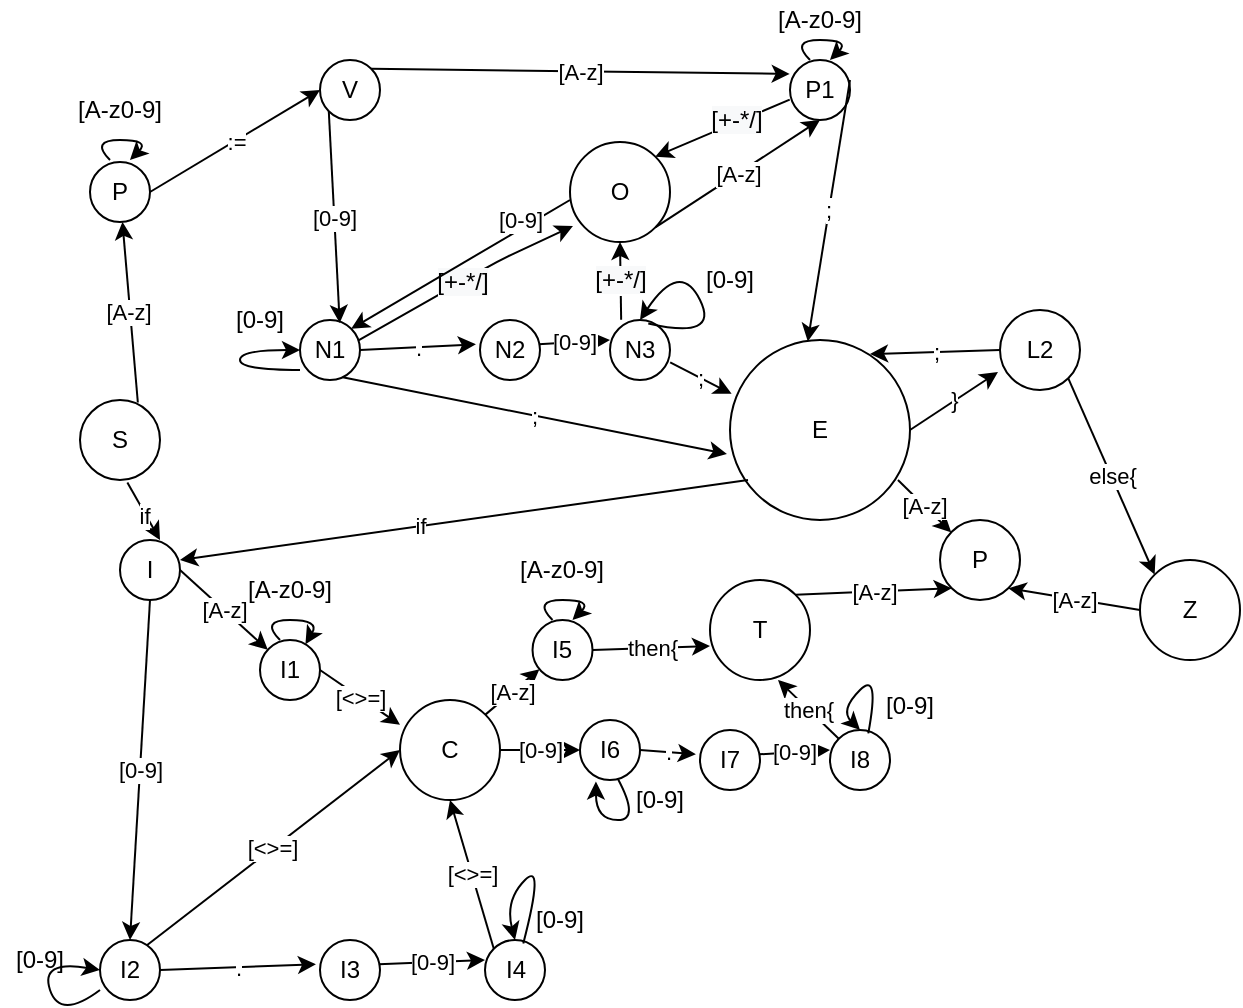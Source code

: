 <mxfile version="14.1.1" type="github">
  <diagram name="Page-1" id="42789a77-a242-8287-6e28-9cd8cfd52e62">
    <mxGraphModel dx="384" dy="358" grid="1" gridSize="10" guides="1" tooltips="1" connect="1" arrows="1" fold="1" page="1" pageScale="1" pageWidth="1100" pageHeight="850" background="#ffffff" math="0" shadow="0">
      <root>
        <mxCell id="0" />
        <mxCell id="1" parent="0" />
        <mxCell id="IyQLddVZmNQbLy9rUTHX-1" value="P" style="ellipse;whiteSpace=wrap;html=1;aspect=fixed;" vertex="1" parent="1">
          <mxGeometry x="205" y="91" width="30" height="30" as="geometry" />
        </mxCell>
        <mxCell id="IyQLddVZmNQbLy9rUTHX-2" value="S" style="ellipse;whiteSpace=wrap;html=1;aspect=fixed;" vertex="1" parent="1">
          <mxGeometry x="200" y="210" width="40" height="40" as="geometry" />
        </mxCell>
        <mxCell id="IyQLddVZmNQbLy9rUTHX-5" value="I" style="ellipse;whiteSpace=wrap;html=1;aspect=fixed;" vertex="1" parent="1">
          <mxGeometry x="220" y="280" width="30" height="30" as="geometry" />
        </mxCell>
        <mxCell id="IyQLddVZmNQbLy9rUTHX-6" value="" style="endArrow=classic;html=1;entryX=0.667;entryY=0;entryDx=0;entryDy=0;entryPerimeter=0;exitX=0.592;exitY=1.031;exitDx=0;exitDy=0;exitPerimeter=0;" edge="1" parent="1" source="IyQLddVZmNQbLy9rUTHX-2" target="IyQLddVZmNQbLy9rUTHX-5">
          <mxGeometry width="50" height="50" relative="1" as="geometry">
            <mxPoint x="220" y="260" as="sourcePoint" />
            <mxPoint x="220" y="520" as="targetPoint" />
          </mxGeometry>
        </mxCell>
        <mxCell id="IyQLddVZmNQbLy9rUTHX-66" value="if" style="edgeLabel;html=1;align=center;verticalAlign=middle;resizable=0;points=[];" vertex="1" connectable="0" parent="IyQLddVZmNQbLy9rUTHX-6">
          <mxGeometry x="0.15" relative="1" as="geometry">
            <mxPoint x="-1" as="offset" />
          </mxGeometry>
        </mxCell>
        <mxCell id="IyQLddVZmNQbLy9rUTHX-7" value="" style="curved=1;endArrow=classic;html=1;" edge="1" parent="1">
          <mxGeometry width="50" height="50" relative="1" as="geometry">
            <mxPoint x="215" y="90" as="sourcePoint" />
            <mxPoint x="225" y="90" as="targetPoint" />
            <Array as="points">
              <mxPoint x="205" y="80" />
              <mxPoint x="235" y="80" />
            </Array>
          </mxGeometry>
        </mxCell>
        <mxCell id="IyQLddVZmNQbLy9rUTHX-8" value="[A-z0-9]" style="text;html=1;strokeColor=none;fillColor=none;align=center;verticalAlign=middle;whiteSpace=wrap;rounded=0;" vertex="1" parent="1">
          <mxGeometry x="185" y="50" width="70" height="30" as="geometry" />
        </mxCell>
        <mxCell id="IyQLddVZmNQbLy9rUTHX-13" value="V" style="ellipse;whiteSpace=wrap;html=1;aspect=fixed;" vertex="1" parent="1">
          <mxGeometry x="320" y="40" width="30" height="30" as="geometry" />
        </mxCell>
        <mxCell id="IyQLddVZmNQbLy9rUTHX-14" value="[A-z]" style="endArrow=classic;html=1;exitX=1;exitY=0;exitDx=0;exitDy=0;entryX=-0.005;entryY=0.232;entryDx=0;entryDy=0;entryPerimeter=0;" edge="1" parent="1" source="IyQLddVZmNQbLy9rUTHX-13" target="IyQLddVZmNQbLy9rUTHX-49">
          <mxGeometry width="50" height="50" relative="1" as="geometry">
            <mxPoint x="400" y="90" as="sourcePoint" />
            <mxPoint x="430" y="60" as="targetPoint" />
          </mxGeometry>
        </mxCell>
        <mxCell id="IyQLddVZmNQbLy9rUTHX-15" value="N1" style="ellipse;whiteSpace=wrap;html=1;aspect=fixed;" vertex="1" parent="1">
          <mxGeometry x="310" y="170" width="30" height="30" as="geometry" />
        </mxCell>
        <mxCell id="IyQLddVZmNQbLy9rUTHX-17" value="N2" style="ellipse;whiteSpace=wrap;html=1;aspect=fixed;" vertex="1" parent="1">
          <mxGeometry x="400" y="170" width="30" height="30" as="geometry" />
        </mxCell>
        <mxCell id="IyQLddVZmNQbLy9rUTHX-23" value="" style="endArrow=classic;html=1;exitX=0.723;exitY=0.031;exitDx=0;exitDy=0;exitPerimeter=0;" edge="1" parent="1" source="IyQLddVZmNQbLy9rUTHX-2" target="IyQLddVZmNQbLy9rUTHX-1">
          <mxGeometry relative="1" as="geometry">
            <mxPoint x="360" y="190" as="sourcePoint" />
            <mxPoint x="460" y="190" as="targetPoint" />
          </mxGeometry>
        </mxCell>
        <mxCell id="IyQLddVZmNQbLy9rUTHX-24" value="[A-z]" style="edgeLabel;resizable=0;html=1;align=center;verticalAlign=middle;" connectable="0" vertex="1" parent="IyQLddVZmNQbLy9rUTHX-23">
          <mxGeometry relative="1" as="geometry">
            <mxPoint x="-1" as="offset" />
          </mxGeometry>
        </mxCell>
        <mxCell id="IyQLddVZmNQbLy9rUTHX-25" value="" style="endArrow=classic;html=1;exitX=1;exitY=0.5;exitDx=0;exitDy=0;entryX=0;entryY=0.5;entryDx=0;entryDy=0;" edge="1" parent="1" source="IyQLddVZmNQbLy9rUTHX-1" target="IyQLddVZmNQbLy9rUTHX-13">
          <mxGeometry relative="1" as="geometry">
            <mxPoint x="330" y="105.76" as="sourcePoint" />
            <mxPoint x="370" y="106" as="targetPoint" />
          </mxGeometry>
        </mxCell>
        <mxCell id="IyQLddVZmNQbLy9rUTHX-26" value=":=" style="edgeLabel;resizable=0;html=1;align=center;verticalAlign=middle;" connectable="0" vertex="1" parent="IyQLddVZmNQbLy9rUTHX-25">
          <mxGeometry relative="1" as="geometry" />
        </mxCell>
        <mxCell id="IyQLddVZmNQbLy9rUTHX-30" value="" style="endArrow=classic;html=1;entryX=0.662;entryY=0.049;entryDx=0;entryDy=0;entryPerimeter=0;exitX=0;exitY=1;exitDx=0;exitDy=0;" edge="1" parent="1" source="IyQLddVZmNQbLy9rUTHX-13" target="IyQLddVZmNQbLy9rUTHX-15">
          <mxGeometry relative="1" as="geometry">
            <mxPoint x="360" y="120" as="sourcePoint" />
            <mxPoint x="460" y="120" as="targetPoint" />
          </mxGeometry>
        </mxCell>
        <mxCell id="IyQLddVZmNQbLy9rUTHX-31" value="[0-9]" style="edgeLabel;resizable=0;html=1;align=center;verticalAlign=middle;" connectable="0" vertex="1" parent="IyQLddVZmNQbLy9rUTHX-30">
          <mxGeometry relative="1" as="geometry" />
        </mxCell>
        <mxCell id="IyQLddVZmNQbLy9rUTHX-32" value="" style="endArrow=classic;html=1;entryX=-0.068;entryY=0.406;entryDx=0;entryDy=0;entryPerimeter=0;exitX=1;exitY=0.5;exitDx=0;exitDy=0;" edge="1" parent="1" source="IyQLddVZmNQbLy9rUTHX-15" target="IyQLddVZmNQbLy9rUTHX-17">
          <mxGeometry relative="1" as="geometry">
            <mxPoint x="360" y="170" as="sourcePoint" />
            <mxPoint x="400" y="170" as="targetPoint" />
          </mxGeometry>
        </mxCell>
        <mxCell id="IyQLddVZmNQbLy9rUTHX-33" value="." style="edgeLabel;resizable=0;html=1;align=center;verticalAlign=middle;" connectable="0" vertex="1" parent="IyQLddVZmNQbLy9rUTHX-32">
          <mxGeometry relative="1" as="geometry" />
        </mxCell>
        <mxCell id="IyQLddVZmNQbLy9rUTHX-34" value="N3" style="ellipse;whiteSpace=wrap;html=1;aspect=fixed;" vertex="1" parent="1">
          <mxGeometry x="465" y="170" width="30" height="30" as="geometry" />
        </mxCell>
        <mxCell id="IyQLddVZmNQbLy9rUTHX-36" value="[0-9]" style="endArrow=classic;html=1;entryX=0;entryY=0.333;entryDx=0;entryDy=0;entryPerimeter=0;exitX=0.979;exitY=0.406;exitDx=0;exitDy=0;exitPerimeter=0;" edge="1" parent="1" source="IyQLddVZmNQbLy9rUTHX-17" target="IyQLddVZmNQbLy9rUTHX-34">
          <mxGeometry relative="1" as="geometry">
            <mxPoint x="431" y="169.76" as="sourcePoint" />
            <mxPoint x="490" y="170" as="targetPoint" />
          </mxGeometry>
        </mxCell>
        <mxCell id="IyQLddVZmNQbLy9rUTHX-37" value="&lt;span style=&quot;color: rgba(0 , 0 , 0 , 0) ; font-family: monospace ; font-size: 0px ; background-color: rgb(248 , 249 , 250)&quot;&gt;%3CmxGraphModel%3E%3Croot%3E%3CmxCell%20id%3D%220%22%2F%3E%3CmxCell%20id%3D%221%22%20parent%3D%220%22%2F%3E%3CmxCell%20id%3D%222%22%20value%3D%22%5B0-9%5D%22%20style%3D%22edgeLabel%3Bresizable%3D0%3Bhtml%3D1%3Balign%3Dcenter%3BverticalAlign%3Dmiddle%3B%22%20connectable%3D%220%22%20vertex%3D%221%22%20parent%3D%221%22%3E%3CmxGeometry%20x%3D%22362.164%22%20y%3D%22136.478%22%20as%3D%22geometry%22%2F%3E%3C%2FmxCell%3E%3C%2Froot%3E%3C%2FmxGraphModel%[daf13&lt;/span&gt;" style="edgeLabel;resizable=0;html=1;align=center;verticalAlign=middle;" connectable="0" vertex="1" parent="IyQLddVZmNQbLy9rUTHX-36">
          <mxGeometry relative="1" as="geometry" />
        </mxCell>
        <mxCell id="IyQLddVZmNQbLy9rUTHX-38" value="" style="curved=1;endArrow=classic;html=1;entryX=0;entryY=0.5;entryDx=0;entryDy=0;exitX=0;exitY=0.833;exitDx=0;exitDy=0;exitPerimeter=0;" edge="1" parent="1" source="IyQLddVZmNQbLy9rUTHX-15" target="IyQLddVZmNQbLy9rUTHX-15">
          <mxGeometry width="50" height="50" relative="1" as="geometry">
            <mxPoint x="260" y="190" as="sourcePoint" />
            <mxPoint x="270" y="190" as="targetPoint" />
            <Array as="points">
              <mxPoint x="280" y="195" />
              <mxPoint x="280" y="185" />
            </Array>
          </mxGeometry>
        </mxCell>
        <mxCell id="IyQLddVZmNQbLy9rUTHX-39" value="[0-9]" style="text;html=1;strokeColor=none;fillColor=none;align=center;verticalAlign=middle;whiteSpace=wrap;rounded=0;" vertex="1" parent="1">
          <mxGeometry x="270" y="160" width="40" height="20" as="geometry" />
        </mxCell>
        <mxCell id="IyQLddVZmNQbLy9rUTHX-40" value="[0-9]" style="text;html=1;strokeColor=none;fillColor=none;align=center;verticalAlign=middle;whiteSpace=wrap;rounded=0;" vertex="1" parent="1">
          <mxGeometry x="505" y="140" width="40" height="20" as="geometry" />
        </mxCell>
        <mxCell id="IyQLddVZmNQbLy9rUTHX-41" value="" style="curved=1;endArrow=classic;html=1;exitX=0.638;exitY=0.057;exitDx=0;exitDy=0;entryX=0.5;entryY=0;entryDx=0;entryDy=0;exitPerimeter=0;" edge="1" parent="1" source="IyQLddVZmNQbLy9rUTHX-34" target="IyQLddVZmNQbLy9rUTHX-34">
          <mxGeometry width="50" height="50" relative="1" as="geometry">
            <mxPoint x="515" y="170" as="sourcePoint" />
            <mxPoint x="500" y="180" as="targetPoint" />
            <Array as="points">
              <mxPoint x="520" y="180" />
              <mxPoint x="500" y="140" />
            </Array>
          </mxGeometry>
        </mxCell>
        <mxCell id="IyQLddVZmNQbLy9rUTHX-42" value="O" style="ellipse;whiteSpace=wrap;html=1;aspect=fixed;" vertex="1" parent="1">
          <mxGeometry x="445" y="81" width="50" height="50" as="geometry" />
        </mxCell>
        <mxCell id="IyQLddVZmNQbLy9rUTHX-43" value="&lt;span style=&quot;font-size: 12px ; background-color: rgb(248 , 249 , 250)&quot;&gt;[+-*/]&lt;/span&gt;" style="endArrow=classic;html=1;entryX=0.03;entryY=0.84;entryDx=0;entryDy=0;entryPerimeter=0;exitX=0.967;exitY=0.344;exitDx=0;exitDy=0;exitPerimeter=0;" edge="1" parent="1" source="IyQLddVZmNQbLy9rUTHX-15" target="IyQLddVZmNQbLy9rUTHX-42">
          <mxGeometry x="-0.02" width="50" height="50" relative="1" as="geometry">
            <mxPoint x="360" y="160" as="sourcePoint" />
            <mxPoint x="440" y="90" as="targetPoint" />
            <Array as="points">
              <mxPoint x="410" y="140" />
            </Array>
            <mxPoint as="offset" />
          </mxGeometry>
        </mxCell>
        <mxCell id="IyQLddVZmNQbLy9rUTHX-45" value="&lt;span style=&quot;color: rgb(0 , 0 , 0) ; font-family: &amp;#34;helvetica&amp;#34; ; font-size: 12px ; font-style: normal ; font-weight: 400 ; letter-spacing: normal ; text-align: center ; text-indent: 0px ; text-transform: none ; word-spacing: 0px ; background-color: rgb(248 , 249 , 250) ; display: inline ; float: none&quot;&gt;[+-*/]&lt;/span&gt;" style="endArrow=classic;html=1;exitX=0.186;exitY=-0.006;exitDx=0;exitDy=0;exitPerimeter=0;entryX=0.5;entryY=1;entryDx=0;entryDy=0;" edge="1" parent="1" source="IyQLddVZmNQbLy9rUTHX-34" target="IyQLddVZmNQbLy9rUTHX-42">
          <mxGeometry width="50" height="50" relative="1" as="geometry">
            <mxPoint x="380" y="180" as="sourcePoint" />
            <mxPoint x="480" y="124" as="targetPoint" />
          </mxGeometry>
        </mxCell>
        <mxCell id="IyQLddVZmNQbLy9rUTHX-49" value="P1" style="ellipse;whiteSpace=wrap;html=1;aspect=fixed;" vertex="1" parent="1">
          <mxGeometry x="555" y="40" width="30" height="30" as="geometry" />
        </mxCell>
        <mxCell id="IyQLddVZmNQbLy9rUTHX-50" value="[A-z0-9]" style="text;html=1;strokeColor=none;fillColor=none;align=center;verticalAlign=middle;whiteSpace=wrap;rounded=0;" vertex="1" parent="1">
          <mxGeometry x="535" y="10" width="70" height="20" as="geometry" />
        </mxCell>
        <mxCell id="IyQLddVZmNQbLy9rUTHX-51" value="" style="curved=1;endArrow=classic;html=1;" edge="1" parent="1">
          <mxGeometry width="50" height="50" relative="1" as="geometry">
            <mxPoint x="565" y="40" as="sourcePoint" />
            <mxPoint x="575" y="40" as="targetPoint" />
            <Array as="points">
              <mxPoint x="555" y="30" />
              <mxPoint x="585" y="30" />
            </Array>
          </mxGeometry>
        </mxCell>
        <mxCell id="IyQLddVZmNQbLy9rUTHX-52" value="&lt;span style=&quot;color: rgb(0 , 0 , 0) ; font-family: &amp;#34;helvetica&amp;#34; ; font-size: 12px ; font-style: normal ; font-weight: 400 ; letter-spacing: normal ; text-align: center ; text-indent: 0px ; text-transform: none ; word-spacing: 0px ; background-color: rgb(248 , 249 , 250) ; display: inline ; float: none&quot;&gt;[+-*/]&lt;/span&gt;" style="endArrow=classic;html=1;exitX=-0.005;exitY=0.66;exitDx=0;exitDy=0;entryX=1;entryY=0;entryDx=0;entryDy=0;exitPerimeter=0;" edge="1" parent="1" source="IyQLddVZmNQbLy9rUTHX-49" target="IyQLddVZmNQbLy9rUTHX-42">
          <mxGeometry x="-0.201" y="-1" width="50" height="50" relative="1" as="geometry">
            <mxPoint x="480.0" y="65.82" as="sourcePoint" />
            <mxPoint x="474.42" y="30" as="targetPoint" />
            <mxPoint as="offset" />
          </mxGeometry>
        </mxCell>
        <mxCell id="IyQLddVZmNQbLy9rUTHX-53" value="[0-9]" style="endArrow=classic;html=1;exitX=0;exitY=0.58;exitDx=0;exitDy=0;exitPerimeter=0;entryX=1;entryY=0;entryDx=0;entryDy=0;" edge="1" parent="1" source="IyQLddVZmNQbLy9rUTHX-42" target="IyQLddVZmNQbLy9rUTHX-15">
          <mxGeometry x="-0.575" y="-3" width="50" height="50" relative="1" as="geometry">
            <mxPoint x="490" y="130" as="sourcePoint" />
            <mxPoint x="400" y="103" as="targetPoint" />
            <mxPoint y="-1" as="offset" />
          </mxGeometry>
        </mxCell>
        <mxCell id="IyQLddVZmNQbLy9rUTHX-54" value=";" style="endArrow=classic;html=1;exitX=1;exitY=0.333;exitDx=0;exitDy=0;exitPerimeter=0;entryX=0.432;entryY=0.008;entryDx=0;entryDy=0;entryPerimeter=0;" edge="1" parent="1" source="IyQLddVZmNQbLy9rUTHX-49" target="IyQLddVZmNQbLy9rUTHX-55">
          <mxGeometry width="50" height="50" relative="1" as="geometry">
            <mxPoint x="490" y="140" as="sourcePoint" />
            <mxPoint x="590" y="170" as="targetPoint" />
          </mxGeometry>
        </mxCell>
        <mxCell id="IyQLddVZmNQbLy9rUTHX-55" value="E" style="ellipse;whiteSpace=wrap;html=1;aspect=fixed;" vertex="1" parent="1">
          <mxGeometry x="525" y="180" width="90" height="90" as="geometry" />
        </mxCell>
        <mxCell id="IyQLddVZmNQbLy9rUTHX-57" value=";" style="endArrow=classic;html=1;exitX=1.003;exitY=0.708;exitDx=0;exitDy=0;exitPerimeter=0;entryX=0.009;entryY=0.299;entryDx=0;entryDy=0;entryPerimeter=0;" edge="1" parent="1" source="IyQLddVZmNQbLy9rUTHX-34" target="IyQLddVZmNQbLy9rUTHX-55">
          <mxGeometry width="50" height="50" relative="1" as="geometry">
            <mxPoint x="460" y="49.99" as="sourcePoint" />
            <mxPoint x="560" y="210" as="targetPoint" />
          </mxGeometry>
        </mxCell>
        <mxCell id="IyQLddVZmNQbLy9rUTHX-58" value=";" style="endArrow=classic;html=1;exitX=0.71;exitY=0.954;exitDx=0;exitDy=0;exitPerimeter=0;entryX=-0.017;entryY=0.633;entryDx=0;entryDy=0;entryPerimeter=0;" edge="1" parent="1" source="IyQLddVZmNQbLy9rUTHX-15" target="IyQLddVZmNQbLy9rUTHX-55">
          <mxGeometry width="50" height="50" relative="1" as="geometry">
            <mxPoint x="535.09" y="171.24" as="sourcePoint" />
            <mxPoint x="560" y="220" as="targetPoint" />
          </mxGeometry>
        </mxCell>
        <mxCell id="IyQLddVZmNQbLy9rUTHX-61" value="[A-z]" style="endArrow=classic;html=1;exitX=0.933;exitY=0.778;exitDx=0;exitDy=0;exitPerimeter=0;" edge="1" parent="1" source="IyQLddVZmNQbLy9rUTHX-55" target="IyQLddVZmNQbLy9rUTHX-62">
          <mxGeometry width="50" height="50" relative="1" as="geometry">
            <mxPoint x="620" y="180" as="sourcePoint" />
            <mxPoint x="630" y="140" as="targetPoint" />
          </mxGeometry>
        </mxCell>
        <mxCell id="IyQLddVZmNQbLy9rUTHX-62" value="P" style="ellipse;whiteSpace=wrap;html=1;aspect=fixed;" vertex="1" parent="1">
          <mxGeometry x="630" y="270" width="40" height="40" as="geometry" />
        </mxCell>
        <mxCell id="IyQLddVZmNQbLy9rUTHX-63" value="L2" style="ellipse;whiteSpace=wrap;html=1;aspect=fixed;" vertex="1" parent="1">
          <mxGeometry x="660" y="165" width="40" height="40" as="geometry" />
        </mxCell>
        <mxCell id="IyQLddVZmNQbLy9rUTHX-65" value="}" style="endArrow=classic;html=1;exitX=1;exitY=0.5;exitDx=0;exitDy=0;entryX=-0.025;entryY=0.775;entryDx=0;entryDy=0;entryPerimeter=0;" edge="1" parent="1" source="IyQLddVZmNQbLy9rUTHX-55" target="IyQLddVZmNQbLy9rUTHX-63">
          <mxGeometry width="50" height="50" relative="1" as="geometry">
            <mxPoint x="603.67" y="194.59" as="sourcePoint" />
            <mxPoint x="646.838" y="145.058" as="targetPoint" />
          </mxGeometry>
        </mxCell>
        <mxCell id="IyQLddVZmNQbLy9rUTHX-67" value="I1" style="ellipse;whiteSpace=wrap;html=1;aspect=fixed;" vertex="1" parent="1">
          <mxGeometry x="290" y="330" width="30" height="30" as="geometry" />
        </mxCell>
        <mxCell id="IyQLddVZmNQbLy9rUTHX-69" value="[A-z]" style="endArrow=classic;html=1;exitX=1;exitY=0.5;exitDx=0;exitDy=0;" edge="1" parent="1" source="IyQLddVZmNQbLy9rUTHX-5" target="IyQLddVZmNQbLy9rUTHX-67">
          <mxGeometry width="50" height="50" relative="1" as="geometry">
            <mxPoint x="370" y="370" as="sourcePoint" />
            <mxPoint x="420" y="320" as="targetPoint" />
          </mxGeometry>
        </mxCell>
        <mxCell id="IyQLddVZmNQbLy9rUTHX-91" value="[0-9]" style="edgeStyle=orthogonalEdgeStyle;rounded=0;orthogonalLoop=1;jettySize=auto;html=1;" edge="1" parent="1" source="IyQLddVZmNQbLy9rUTHX-71" target="IyQLddVZmNQbLy9rUTHX-90">
          <mxGeometry relative="1" as="geometry" />
        </mxCell>
        <mxCell id="IyQLddVZmNQbLy9rUTHX-71" value="C" style="ellipse;whiteSpace=wrap;html=1;aspect=fixed;" vertex="1" parent="1">
          <mxGeometry x="360" y="360" width="50" height="50" as="geometry" />
        </mxCell>
        <mxCell id="IyQLddVZmNQbLy9rUTHX-72" value="" style="curved=1;endArrow=classic;html=1;" edge="1" parent="1" target="IyQLddVZmNQbLy9rUTHX-67">
          <mxGeometry width="50" height="50" relative="1" as="geometry">
            <mxPoint x="300" y="330" as="sourcePoint" />
            <mxPoint x="310" y="330" as="targetPoint" />
            <Array as="points">
              <mxPoint x="290" y="320" />
              <mxPoint x="320" y="320" />
            </Array>
          </mxGeometry>
        </mxCell>
        <mxCell id="IyQLddVZmNQbLy9rUTHX-73" value="[A-z0-9]" style="text;html=1;strokeColor=none;fillColor=none;align=center;verticalAlign=middle;whiteSpace=wrap;rounded=0;" vertex="1" parent="1">
          <mxGeometry x="270" y="290" width="70" height="30" as="geometry" />
        </mxCell>
        <mxCell id="IyQLddVZmNQbLy9rUTHX-74" value="[&amp;lt;&amp;gt;=]" style="endArrow=classic;html=1;exitX=1;exitY=0.5;exitDx=0;exitDy=0;entryX=0;entryY=0.248;entryDx=0;entryDy=0;entryPerimeter=0;" edge="1" parent="1" source="IyQLddVZmNQbLy9rUTHX-67" target="IyQLddVZmNQbLy9rUTHX-71">
          <mxGeometry width="50" height="50" relative="1" as="geometry">
            <mxPoint x="277.48" y="371.71" as="sourcePoint" />
            <mxPoint x="311.944" y="352.385" as="targetPoint" />
          </mxGeometry>
        </mxCell>
        <mxCell id="IyQLddVZmNQbLy9rUTHX-75" value="[&amp;lt;&amp;gt;=]" style="endArrow=classic;html=1;entryX=0;entryY=0.5;entryDx=0;entryDy=0;exitX=0.749;exitY=0.113;exitDx=0;exitDy=0;exitPerimeter=0;" edge="1" parent="1" source="IyQLddVZmNQbLy9rUTHX-76" target="IyQLddVZmNQbLy9rUTHX-71">
          <mxGeometry width="50" height="50" relative="1" as="geometry">
            <mxPoint x="350" y="420" as="sourcePoint" />
            <mxPoint x="370" y="382.4" as="targetPoint" />
          </mxGeometry>
        </mxCell>
        <mxCell id="IyQLddVZmNQbLy9rUTHX-76" value="I2" style="ellipse;whiteSpace=wrap;html=1;aspect=fixed;" vertex="1" parent="1">
          <mxGeometry x="210" y="480" width="30" height="30" as="geometry" />
        </mxCell>
        <mxCell id="IyQLddVZmNQbLy9rUTHX-77" value="I3" style="ellipse;whiteSpace=wrap;html=1;aspect=fixed;" vertex="1" parent="1">
          <mxGeometry x="320" y="480" width="30" height="30" as="geometry" />
        </mxCell>
        <mxCell id="IyQLddVZmNQbLy9rUTHX-78" value="" style="endArrow=classic;html=1;entryX=-0.068;entryY=0.406;entryDx=0;entryDy=0;entryPerimeter=0;exitX=1;exitY=0.5;exitDx=0;exitDy=0;" edge="1" parent="1" source="IyQLddVZmNQbLy9rUTHX-76" target="IyQLddVZmNQbLy9rUTHX-77">
          <mxGeometry relative="1" as="geometry">
            <mxPoint x="265" y="460" as="sourcePoint" />
            <mxPoint x="305" y="460" as="targetPoint" />
          </mxGeometry>
        </mxCell>
        <mxCell id="IyQLddVZmNQbLy9rUTHX-79" value="." style="edgeLabel;resizable=0;html=1;align=center;verticalAlign=middle;" connectable="0" vertex="1" parent="IyQLddVZmNQbLy9rUTHX-78">
          <mxGeometry relative="1" as="geometry" />
        </mxCell>
        <mxCell id="IyQLddVZmNQbLy9rUTHX-80" value="I4" style="ellipse;whiteSpace=wrap;html=1;aspect=fixed;" vertex="1" parent="1">
          <mxGeometry x="402.5" y="480" width="30" height="30" as="geometry" />
        </mxCell>
        <mxCell id="IyQLddVZmNQbLy9rUTHX-81" value="[0-9]" style="endArrow=classic;html=1;entryX=0;entryY=0.333;entryDx=0;entryDy=0;entryPerimeter=0;exitX=0.979;exitY=0.406;exitDx=0;exitDy=0;exitPerimeter=0;" edge="1" parent="1" source="IyQLddVZmNQbLy9rUTHX-77" target="IyQLddVZmNQbLy9rUTHX-80">
          <mxGeometry relative="1" as="geometry">
            <mxPoint x="336" y="459.76" as="sourcePoint" />
            <mxPoint x="395" y="460" as="targetPoint" />
          </mxGeometry>
        </mxCell>
        <mxCell id="IyQLddVZmNQbLy9rUTHX-82" value="&lt;span style=&quot;color: rgba(0 , 0 , 0 , 0) ; font-family: monospace ; font-size: 0px ; background-color: rgb(248 , 249 , 250)&quot;&gt;%3CmxGraphModel%3E%3Croot%3E%3CmxCell%20id%3D%220%22%2F%3E%3CmxCell%20id%3D%221%22%20parent%3D%220%22%2F%3E%3CmxCell%20id%3D%222%22%20value%3D%22%5B0-9%5D%22%20style%3D%22edgeLabel%3Bresizable%3D0%3Bhtml%3D1%3Balign%3Dcenter%3BverticalAlign%3Dmiddle%3B%22%20connectable%3D%220%22%20vertex%3D%221%22%20parent%3D%221%22%3E%3CmxGeometry%20x%3D%22362.164%22%20y%3D%22136.478%22%20as%3D%22geometry%22%2F%3E%3C%2FmxCell%3E%3C%2Froot%3E%3C%2FmxGraphModel%[daf13&lt;/span&gt;" style="edgeLabel;resizable=0;html=1;align=center;verticalAlign=middle;" connectable="0" vertex="1" parent="IyQLddVZmNQbLy9rUTHX-81">
          <mxGeometry relative="1" as="geometry" />
        </mxCell>
        <mxCell id="IyQLddVZmNQbLy9rUTHX-83" value="" style="curved=1;endArrow=classic;html=1;entryX=0;entryY=0.5;entryDx=0;entryDy=0;exitX=0;exitY=0.833;exitDx=0;exitDy=0;exitPerimeter=0;" edge="1" parent="1" source="IyQLddVZmNQbLy9rUTHX-76" target="IyQLddVZmNQbLy9rUTHX-76">
          <mxGeometry width="50" height="50" relative="1" as="geometry">
            <mxPoint x="165" y="520" as="sourcePoint" />
            <mxPoint x="175" y="520" as="targetPoint" />
            <Array as="points">
              <mxPoint x="190" y="520" />
              <mxPoint x="180" y="490" />
            </Array>
          </mxGeometry>
        </mxCell>
        <mxCell id="IyQLddVZmNQbLy9rUTHX-84" value="" style="curved=1;endArrow=classic;html=1;exitX=0.638;exitY=0.057;exitDx=0;exitDy=0;entryX=0.5;entryY=0;entryDx=0;entryDy=0;exitPerimeter=0;" edge="1" parent="1" source="IyQLddVZmNQbLy9rUTHX-80" target="IyQLddVZmNQbLy9rUTHX-80">
          <mxGeometry width="50" height="50" relative="1" as="geometry">
            <mxPoint x="417.5" y="480" as="sourcePoint" />
            <mxPoint x="402.5" y="490" as="targetPoint" />
            <Array as="points">
              <mxPoint x="432.5" y="440" />
              <mxPoint x="412.5" y="460" />
            </Array>
          </mxGeometry>
        </mxCell>
        <mxCell id="IyQLddVZmNQbLy9rUTHX-85" value="[0-9]" style="text;html=1;strokeColor=none;fillColor=none;align=center;verticalAlign=middle;whiteSpace=wrap;rounded=0;" vertex="1" parent="1">
          <mxGeometry x="160" y="480" width="40" height="20" as="geometry" />
        </mxCell>
        <mxCell id="IyQLddVZmNQbLy9rUTHX-86" value="[0-9]" style="endArrow=classic;html=1;exitX=0.5;exitY=1;exitDx=0;exitDy=0;entryX=0.5;entryY=0;entryDx=0;entryDy=0;" edge="1" parent="1" source="IyQLddVZmNQbLy9rUTHX-5" target="IyQLddVZmNQbLy9rUTHX-76">
          <mxGeometry width="50" height="50" relative="1" as="geometry">
            <mxPoint x="370" y="390" as="sourcePoint" />
            <mxPoint x="420" y="340" as="targetPoint" />
          </mxGeometry>
        </mxCell>
        <mxCell id="IyQLddVZmNQbLy9rUTHX-87" value="[&amp;lt;&amp;gt;=]" style="endArrow=classic;html=1;entryX=0.5;entryY=1;entryDx=0;entryDy=0;exitX=0;exitY=0;exitDx=0;exitDy=0;" edge="1" parent="1" source="IyQLddVZmNQbLy9rUTHX-80" target="IyQLddVZmNQbLy9rUTHX-71">
          <mxGeometry width="50" height="50" relative="1" as="geometry">
            <mxPoint x="297.47" y="448.39" as="sourcePoint" />
            <mxPoint x="370.0" y="395" as="targetPoint" />
          </mxGeometry>
        </mxCell>
        <mxCell id="IyQLddVZmNQbLy9rUTHX-89" value="[0-9]" style="text;html=1;strokeColor=none;fillColor=none;align=center;verticalAlign=middle;whiteSpace=wrap;rounded=0;" vertex="1" parent="1">
          <mxGeometry x="420" y="460" width="40" height="20" as="geometry" />
        </mxCell>
        <mxCell id="IyQLddVZmNQbLy9rUTHX-90" value="I6" style="ellipse;whiteSpace=wrap;html=1;aspect=fixed;" vertex="1" parent="1">
          <mxGeometry x="450" y="370" width="30" height="30" as="geometry" />
        </mxCell>
        <mxCell id="IyQLddVZmNQbLy9rUTHX-92" value="I5" style="ellipse;whiteSpace=wrap;html=1;aspect=fixed;" vertex="1" parent="1">
          <mxGeometry x="426.26" y="320" width="30" height="30" as="geometry" />
        </mxCell>
        <mxCell id="IyQLddVZmNQbLy9rUTHX-93" value="[A-z]" style="endArrow=classic;html=1;exitX=1;exitY=0;exitDx=0;exitDy=0;" edge="1" parent="1" target="IyQLddVZmNQbLy9rUTHX-92" source="IyQLddVZmNQbLy9rUTHX-71">
          <mxGeometry width="50" height="50" relative="1" as="geometry">
            <mxPoint x="393.74" y="361.71" as="sourcePoint" />
            <mxPoint x="546.26" y="320" as="targetPoint" />
          </mxGeometry>
        </mxCell>
        <mxCell id="IyQLddVZmNQbLy9rUTHX-94" value="" style="curved=1;endArrow=classic;html=1;" edge="1" parent="1">
          <mxGeometry width="50" height="50" relative="1" as="geometry">
            <mxPoint x="436.26" y="320" as="sourcePoint" />
            <mxPoint x="446.26" y="320" as="targetPoint" />
            <Array as="points">
              <mxPoint x="426.26" y="310" />
              <mxPoint x="456.26" y="310" />
            </Array>
          </mxGeometry>
        </mxCell>
        <mxCell id="IyQLddVZmNQbLy9rUTHX-95" value="[A-z0-9]" style="text;html=1;strokeColor=none;fillColor=none;align=center;verticalAlign=middle;whiteSpace=wrap;rounded=0;" vertex="1" parent="1">
          <mxGeometry x="406.26" y="280" width="70" height="30" as="geometry" />
        </mxCell>
        <mxCell id="IyQLddVZmNQbLy9rUTHX-97" value="I7" style="ellipse;whiteSpace=wrap;html=1;aspect=fixed;" vertex="1" parent="1">
          <mxGeometry x="510" y="375" width="30" height="30" as="geometry" />
        </mxCell>
        <mxCell id="IyQLddVZmNQbLy9rUTHX-98" value="" style="endArrow=classic;html=1;entryX=-0.068;entryY=0.406;entryDx=0;entryDy=0;entryPerimeter=0;exitX=1;exitY=0.5;exitDx=0;exitDy=0;" edge="1" parent="1" source="IyQLddVZmNQbLy9rUTHX-90" target="IyQLddVZmNQbLy9rUTHX-97">
          <mxGeometry relative="1" as="geometry">
            <mxPoint x="505" y="440" as="sourcePoint" />
            <mxPoint x="515" y="450" as="targetPoint" />
          </mxGeometry>
        </mxCell>
        <mxCell id="IyQLddVZmNQbLy9rUTHX-99" value="." style="edgeLabel;resizable=0;html=1;align=center;verticalAlign=middle;" connectable="0" vertex="1" parent="IyQLddVZmNQbLy9rUTHX-98">
          <mxGeometry relative="1" as="geometry" />
        </mxCell>
        <mxCell id="IyQLddVZmNQbLy9rUTHX-100" value="I8" style="ellipse;whiteSpace=wrap;html=1;aspect=fixed;" vertex="1" parent="1">
          <mxGeometry x="575" y="375" width="30" height="30" as="geometry" />
        </mxCell>
        <mxCell id="IyQLddVZmNQbLy9rUTHX-101" value="[0-9]" style="endArrow=classic;html=1;entryX=0;entryY=0.333;entryDx=0;entryDy=0;entryPerimeter=0;exitX=0.979;exitY=0.406;exitDx=0;exitDy=0;exitPerimeter=0;" edge="1" parent="1" source="IyQLddVZmNQbLy9rUTHX-97" target="IyQLddVZmNQbLy9rUTHX-100">
          <mxGeometry relative="1" as="geometry">
            <mxPoint x="546" y="449.76" as="sourcePoint" />
            <mxPoint x="605" y="450" as="targetPoint" />
          </mxGeometry>
        </mxCell>
        <mxCell id="IyQLddVZmNQbLy9rUTHX-102" value="&lt;span style=&quot;color: rgba(0 , 0 , 0 , 0) ; font-family: monospace ; font-size: 0px ; background-color: rgb(248 , 249 , 250)&quot;&gt;%3CmxGraphModel%3E%3Croot%3E%3CmxCell%20id%3D%220%22%2F%3E%3CmxCell%20id%3D%221%22%20parent%3D%220%22%2F%3E%3CmxCell%20id%3D%222%22%20value%3D%22%5B0-9%5D%22%20style%3D%22edgeLabel%3Bresizable%3D0%3Bhtml%3D1%3Balign%3Dcenter%3BverticalAlign%3Dmiddle%3B%22%20connectable%3D%220%22%20vertex%3D%221%22%20parent%3D%221%22%3E%3CmxGeometry%20x%3D%22362.164%22%20y%3D%22136.478%22%20as%3D%22geometry%22%2F%3E%3C%2FmxCell%3E%3C%2Froot%3E%3C%2FmxGraphModel%[daf13&lt;/span&gt;" style="edgeLabel;resizable=0;html=1;align=center;verticalAlign=middle;" connectable="0" vertex="1" parent="IyQLddVZmNQbLy9rUTHX-101">
          <mxGeometry relative="1" as="geometry" />
        </mxCell>
        <mxCell id="IyQLddVZmNQbLy9rUTHX-103" value="" style="curved=1;endArrow=classic;html=1;entryX=0.265;entryY=1.025;entryDx=0;entryDy=0;exitX=0.63;exitY=0.978;exitDx=0;exitDy=0;exitPerimeter=0;entryPerimeter=0;" edge="1" parent="1" source="IyQLddVZmNQbLy9rUTHX-90" target="IyQLddVZmNQbLy9rUTHX-90">
          <mxGeometry width="50" height="50" relative="1" as="geometry">
            <mxPoint x="425" y="460" as="sourcePoint" />
            <mxPoint x="435" y="460" as="targetPoint" />
            <Array as="points">
              <mxPoint x="480" y="420" />
              <mxPoint x="458" y="420" />
            </Array>
          </mxGeometry>
        </mxCell>
        <mxCell id="IyQLddVZmNQbLy9rUTHX-104" value="" style="curved=1;endArrow=classic;html=1;exitX=0.638;exitY=0.057;exitDx=0;exitDy=0;entryX=0.5;entryY=0;entryDx=0;entryDy=0;exitPerimeter=0;" edge="1" parent="1" source="IyQLddVZmNQbLy9rUTHX-100" target="IyQLddVZmNQbLy9rUTHX-100">
          <mxGeometry width="50" height="50" relative="1" as="geometry">
            <mxPoint x="585" y="385" as="sourcePoint" />
            <mxPoint x="570" y="395" as="targetPoint" />
            <Array as="points">
              <mxPoint x="600" y="345" />
              <mxPoint x="580" y="365" />
            </Array>
          </mxGeometry>
        </mxCell>
        <mxCell id="IyQLddVZmNQbLy9rUTHX-105" value="[0-9]" style="text;html=1;strokeColor=none;fillColor=none;align=center;verticalAlign=middle;whiteSpace=wrap;rounded=0;" vertex="1" parent="1">
          <mxGeometry x="590" y="350" width="50" height="25" as="geometry" />
        </mxCell>
        <mxCell id="IyQLddVZmNQbLy9rUTHX-106" value="[0-9]" style="text;html=1;strokeColor=none;fillColor=none;align=center;verticalAlign=middle;whiteSpace=wrap;rounded=0;" vertex="1" parent="1">
          <mxGeometry x="470" y="400" width="40" height="20" as="geometry" />
        </mxCell>
        <mxCell id="IyQLddVZmNQbLy9rUTHX-113" value="T" style="ellipse;whiteSpace=wrap;html=1;aspect=fixed;" vertex="1" parent="1">
          <mxGeometry x="515" y="300" width="50" height="50" as="geometry" />
        </mxCell>
        <mxCell id="IyQLddVZmNQbLy9rUTHX-114" value="then{" style="endArrow=classic;html=1;exitX=1;exitY=0.5;exitDx=0;exitDy=0;entryX=0;entryY=0.66;entryDx=0;entryDy=0;entryPerimeter=0;" edge="1" parent="1" source="IyQLddVZmNQbLy9rUTHX-92" target="IyQLddVZmNQbLy9rUTHX-113">
          <mxGeometry width="50" height="50" relative="1" as="geometry">
            <mxPoint x="490" y="380" as="sourcePoint" />
            <mxPoint x="540" y="330" as="targetPoint" />
          </mxGeometry>
        </mxCell>
        <mxCell id="IyQLddVZmNQbLy9rUTHX-115" value="then{" style="endArrow=classic;html=1;exitX=0;exitY=0;exitDx=0;exitDy=0;entryX=0.68;entryY=1;entryDx=0;entryDy=0;entryPerimeter=0;" edge="1" parent="1" source="IyQLddVZmNQbLy9rUTHX-100" target="IyQLddVZmNQbLy9rUTHX-113">
          <mxGeometry width="50" height="50" relative="1" as="geometry">
            <mxPoint x="490" y="380" as="sourcePoint" />
            <mxPoint x="540" y="330" as="targetPoint" />
          </mxGeometry>
        </mxCell>
        <mxCell id="IyQLddVZmNQbLy9rUTHX-116" value="[A-z]" style="endArrow=classic;html=1;exitX=1;exitY=0;exitDx=0;exitDy=0;entryX=0;entryY=1;entryDx=0;entryDy=0;" edge="1" parent="1" source="IyQLddVZmNQbLy9rUTHX-113" target="IyQLddVZmNQbLy9rUTHX-62">
          <mxGeometry width="50" height="50" relative="1" as="geometry">
            <mxPoint x="618.97" y="260.02" as="sourcePoint" />
            <mxPoint x="615.869" y="310.019" as="targetPoint" />
          </mxGeometry>
        </mxCell>
        <mxCell id="IyQLddVZmNQbLy9rUTHX-121" value="" style="endArrow=classic;html=1;entryX=0.667;entryY=0;entryDx=0;entryDy=0;entryPerimeter=0;exitX=0.1;exitY=0.778;exitDx=0;exitDy=0;exitPerimeter=0;" edge="1" parent="1" source="IyQLddVZmNQbLy9rUTHX-55">
          <mxGeometry width="50" height="50" relative="1" as="geometry">
            <mxPoint x="233.68" y="261.24" as="sourcePoint" />
            <mxPoint x="250.01" y="290" as="targetPoint" />
          </mxGeometry>
        </mxCell>
        <mxCell id="IyQLddVZmNQbLy9rUTHX-122" value="if" style="edgeLabel;html=1;align=center;verticalAlign=middle;resizable=0;points=[];" vertex="1" connectable="0" parent="IyQLddVZmNQbLy9rUTHX-121">
          <mxGeometry x="0.15" relative="1" as="geometry">
            <mxPoint x="-1" as="offset" />
          </mxGeometry>
        </mxCell>
        <mxCell id="IyQLddVZmNQbLy9rUTHX-123" value=";" style="endArrow=classic;html=1;exitX=0;exitY=0.5;exitDx=0;exitDy=0;entryX=0.778;entryY=0.078;entryDx=0;entryDy=0;entryPerimeter=0;" edge="1" parent="1" source="IyQLddVZmNQbLy9rUTHX-63" target="IyQLddVZmNQbLy9rUTHX-55">
          <mxGeometry width="50" height="50" relative="1" as="geometry">
            <mxPoint x="500" y="300" as="sourcePoint" />
            <mxPoint x="550" y="250" as="targetPoint" />
          </mxGeometry>
        </mxCell>
        <mxCell id="IyQLddVZmNQbLy9rUTHX-124" value="Z" style="ellipse;whiteSpace=wrap;html=1;aspect=fixed;" vertex="1" parent="1">
          <mxGeometry x="730" y="290" width="50" height="50" as="geometry" />
        </mxCell>
        <mxCell id="IyQLddVZmNQbLy9rUTHX-125" value="else{" style="endArrow=classic;html=1;entryX=0;entryY=0;entryDx=0;entryDy=0;exitX=1;exitY=1;exitDx=0;exitDy=0;" edge="1" parent="1" source="IyQLddVZmNQbLy9rUTHX-63" target="IyQLddVZmNQbLy9rUTHX-124">
          <mxGeometry width="50" height="50" relative="1" as="geometry">
            <mxPoint x="500" y="260" as="sourcePoint" />
            <mxPoint x="550" y="210" as="targetPoint" />
          </mxGeometry>
        </mxCell>
        <mxCell id="IyQLddVZmNQbLy9rUTHX-126" value="[A-z]" style="endArrow=classic;html=1;exitX=0;exitY=0.5;exitDx=0;exitDy=0;entryX=1;entryY=1;entryDx=0;entryDy=0;" edge="1" parent="1" source="IyQLddVZmNQbLy9rUTHX-124" target="IyQLddVZmNQbLy9rUTHX-62">
          <mxGeometry width="50" height="50" relative="1" as="geometry">
            <mxPoint x="567.678" y="317.322" as="sourcePoint" />
            <mxPoint x="645.858" y="314.142" as="targetPoint" />
          </mxGeometry>
        </mxCell>
        <mxCell id="IyQLddVZmNQbLy9rUTHX-127" value="[A-z]" style="endArrow=classic;html=1;exitX=1;exitY=1;exitDx=0;exitDy=0;entryX=0.5;entryY=1;entryDx=0;entryDy=0;" edge="1" parent="1" source="IyQLddVZmNQbLy9rUTHX-42" target="IyQLddVZmNQbLy9rUTHX-49">
          <mxGeometry width="50" height="50" relative="1" as="geometry">
            <mxPoint x="460" y="210" as="sourcePoint" />
            <mxPoint x="510" y="160" as="targetPoint" />
          </mxGeometry>
        </mxCell>
      </root>
    </mxGraphModel>
  </diagram>
</mxfile>
